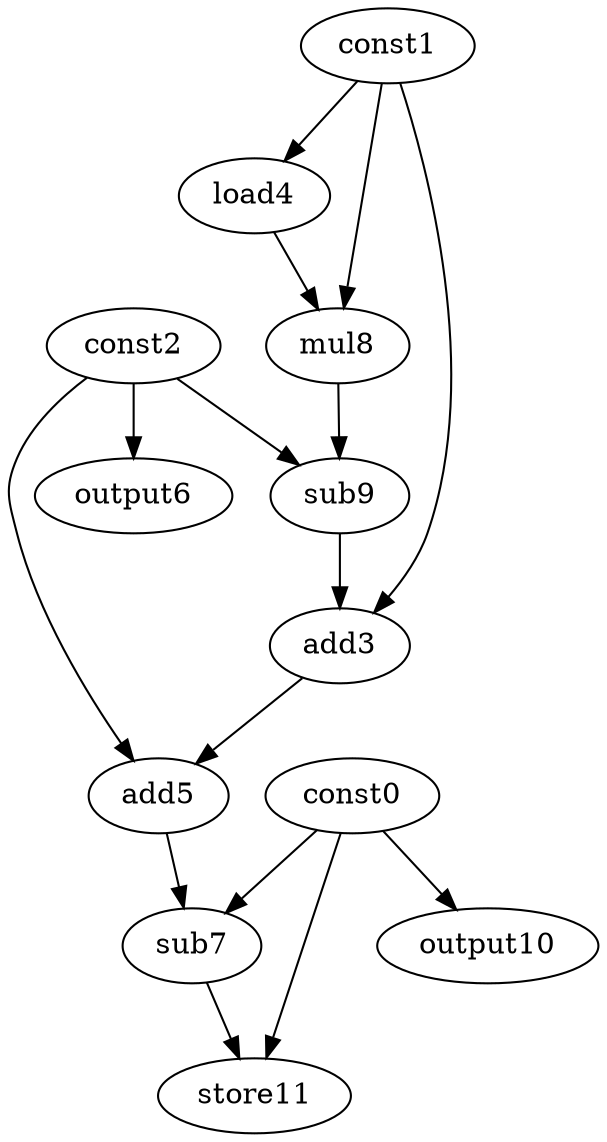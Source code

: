 digraph G { 
const0[opcode=const]; 
const1[opcode=const]; 
const2[opcode=const]; 
add3[opcode=add]; 
load4[opcode=load]; 
add5[opcode=add]; 
output6[opcode=output]; 
sub7[opcode=sub]; 
mul8[opcode=mul]; 
sub9[opcode=sub]; 
output10[opcode=output]; 
store11[opcode=store]; 
const1->load4[operand=0];
const2->output6[operand=0];
const0->output10[operand=0];
const1->mul8[operand=0];
load4->mul8[operand=1];
mul8->sub9[operand=0];
const2->sub9[operand=1];
sub9->add3[operand=0];
const1->add3[operand=1];
const2->add5[operand=0];
add3->add5[operand=1];
const0->sub7[operand=0];
add5->sub7[operand=1];
sub7->store11[operand=0];
const0->store11[operand=1];
}
